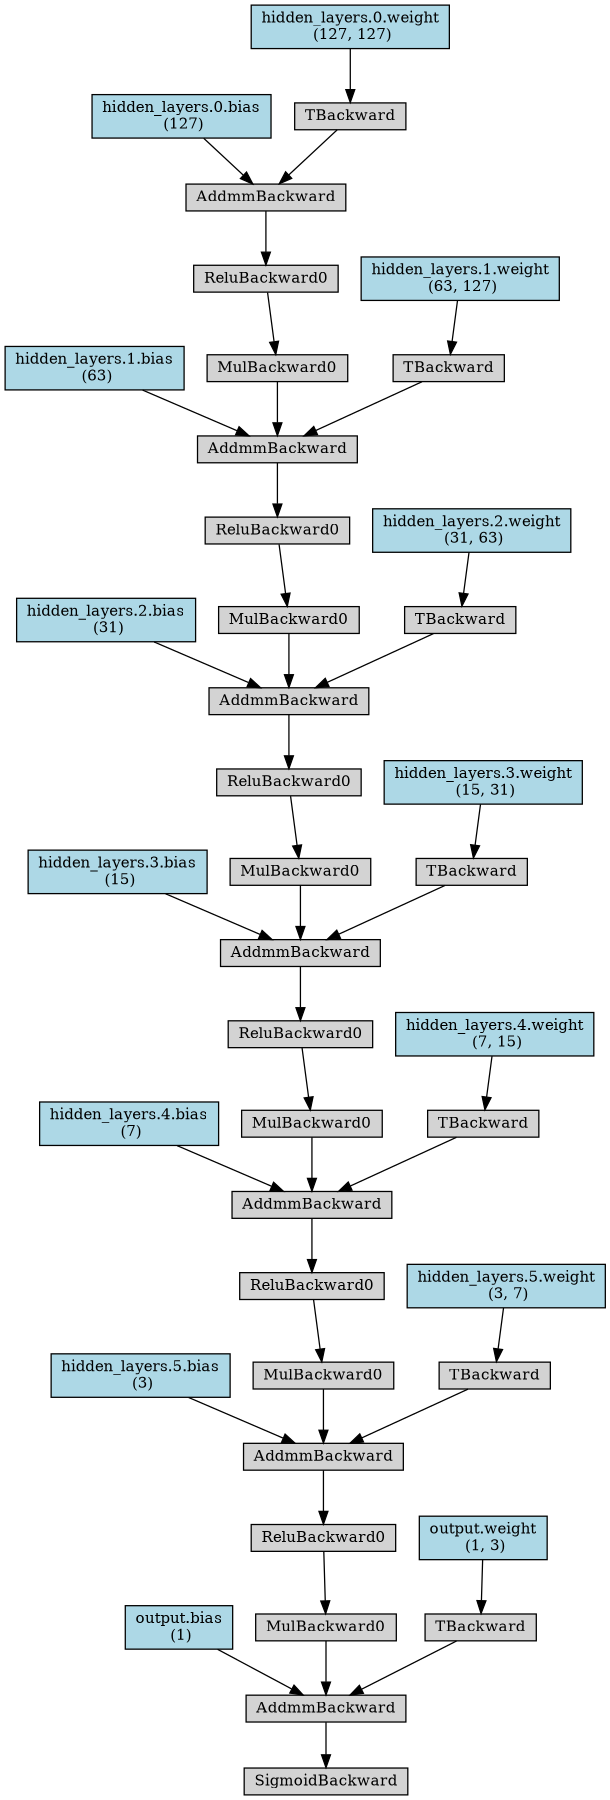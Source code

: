 digraph {
	graph [size="12,12"]
	node [align=left fontsize=12 height=0.2 ranksep=0.1 shape=box style=filled]
	140461298995944 [label=SigmoidBackward]
	140461298995888 -> 140461298995944
	140461298995888 [label=AddmmBackward]
	140461298996224 -> 140461298995888
	140461298996224 [label="output.bias
 (1)" fillcolor=lightblue]
	140461298996000 -> 140461298995888
	140461298996000 [label=MulBackward0]
	140461298996336 -> 140461298996000
	140461298996336 [label=ReluBackward0]
	140461298996448 -> 140461298996336
	140461298996448 [label=AddmmBackward]
	140461298996560 -> 140461298996448
	140461298996560 [label="hidden_layers.5.bias
 (3)" fillcolor=lightblue]
	140461298996616 -> 140461298996448
	140461298996616 [label=MulBackward0]
	140461298996784 -> 140461298996616
	140461298996784 [label=ReluBackward0]
	140461298996896 -> 140461298996784
	140461298996896 [label=AddmmBackward]
	140461298997008 -> 140461298996896
	140461298997008 [label="hidden_layers.4.bias
 (7)" fillcolor=lightblue]
	140461298997064 -> 140461298996896
	140461298997064 [label=MulBackward0]
	140461298997232 -> 140461298997064
	140461298997232 [label=ReluBackward0]
	140461298997344 -> 140461298997232
	140461298997344 [label=AddmmBackward]
	140461298997456 -> 140461298997344
	140461298997456 [label="hidden_layers.3.bias
 (15)" fillcolor=lightblue]
	140461298997512 -> 140461298997344
	140461298997512 [label=MulBackward0]
	140461298997680 -> 140461298997512
	140461298997680 [label=ReluBackward0]
	140461298997792 -> 140461298997680
	140461298997792 [label=AddmmBackward]
	140461298997904 -> 140461298997792
	140461298997904 [label="hidden_layers.2.bias
 (31)" fillcolor=lightblue]
	140461298997960 -> 140461298997792
	140461298997960 [label=MulBackward0]
	140461298998128 -> 140461298997960
	140461298998128 [label=ReluBackward0]
	140461298998240 -> 140461298998128
	140461298998240 [label=AddmmBackward]
	140461298998352 -> 140461298998240
	140461298998352 [label="hidden_layers.1.bias
 (63)" fillcolor=lightblue]
	140461298998408 -> 140461298998240
	140461298998408 [label=MulBackward0]
	140461298998576 -> 140461298998408
	140461298998576 [label=ReluBackward0]
	140461298998688 -> 140461298998576
	140461298998688 [label=AddmmBackward]
	140461298998800 -> 140461298998688
	140461298998800 [label="hidden_layers.0.bias
 (127)" fillcolor=lightblue]
	140461298998856 -> 140461298998688
	140461298998856 [label=TBackward]
	140461298998968 -> 140461298998856
	140461298998968 [label="hidden_layers.0.weight
 (127, 127)" fillcolor=lightblue]
	140461298998464 -> 140461298998240
	140461298998464 [label=TBackward]
	140461298998632 -> 140461298998464
	140461298998632 [label="hidden_layers.1.weight
 (63, 127)" fillcolor=lightblue]
	140461298998016 -> 140461298997792
	140461298998016 [label=TBackward]
	140461298998184 -> 140461298998016
	140461298998184 [label="hidden_layers.2.weight
 (31, 63)" fillcolor=lightblue]
	140461298997568 -> 140461298997344
	140461298997568 [label=TBackward]
	140461298997736 -> 140461298997568
	140461298997736 [label="hidden_layers.3.weight
 (15, 31)" fillcolor=lightblue]
	140461298997120 -> 140461298996896
	140461298997120 [label=TBackward]
	140461298997288 -> 140461298997120
	140461298997288 [label="hidden_layers.4.weight
 (7, 15)" fillcolor=lightblue]
	140461298996672 -> 140461298996448
	140461298996672 [label=TBackward]
	140461298996840 -> 140461298996672
	140461298996840 [label="hidden_layers.5.weight
 (3, 7)" fillcolor=lightblue]
	140461298996168 -> 140461298995888
	140461298996168 [label=TBackward]
	140461298996392 -> 140461298996168
	140461298996392 [label="output.weight
 (1, 3)" fillcolor=lightblue]
}
